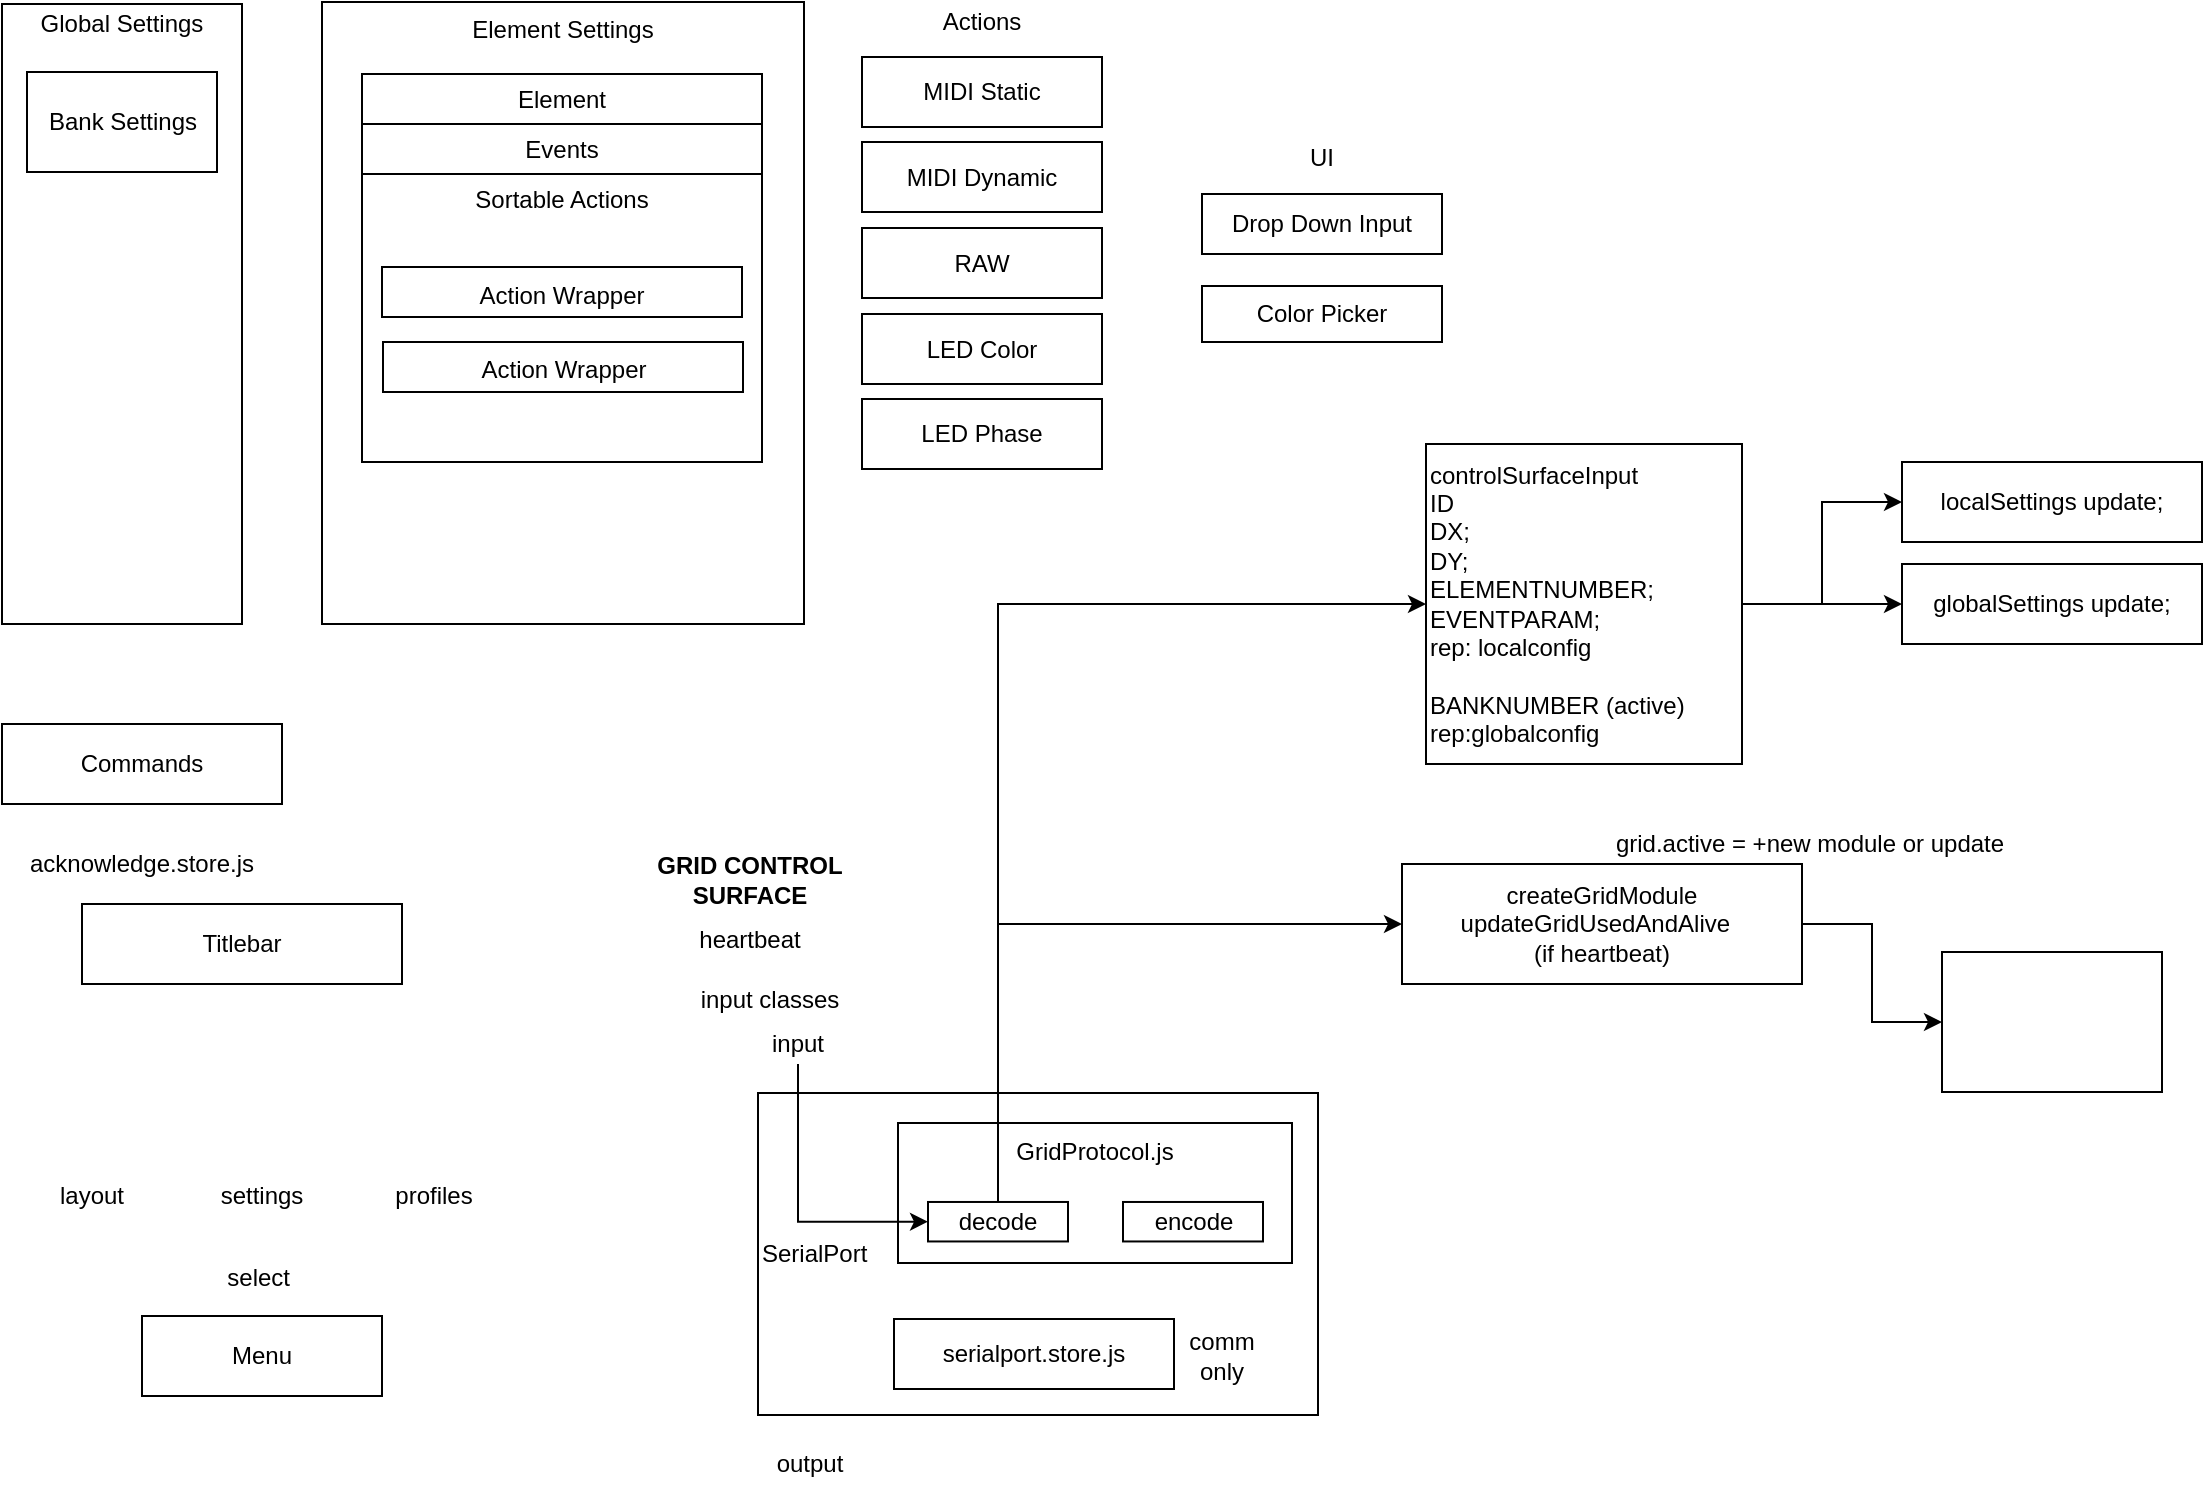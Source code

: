 <mxfile version="11.1.4" type="device"><diagram id="6L7tghgnBee7W7i77VSy" name="JSON"><mxGraphModel dx="1024" dy="605" grid="1" gridSize="10" guides="1" tooltips="1" connect="1" arrows="1" fold="1" page="1" pageScale="1" pageWidth="827" pageHeight="1169" math="0" shadow="0"><root><mxCell id="0"/><mxCell id="1" parent="0"/><mxCell id="NFHx82RU3gezMZlHqsQP-8" value="Element Settings" style="rounded=0;whiteSpace=wrap;html=1;verticalAlign=top;" vertex="1" parent="1"><mxGeometry x="190" y="39" width="241" height="311" as="geometry"/></mxCell><mxCell id="NFHx82RU3gezMZlHqsQP-1" value="" style="rounded=0;whiteSpace=wrap;html=1;" vertex="1" parent="1"><mxGeometry x="30" y="40" width="120" height="310" as="geometry"/></mxCell><mxCell id="NFHx82RU3gezMZlHqsQP-2" value="Global Settings" style="text;html=1;strokeColor=none;fillColor=none;align=center;verticalAlign=middle;whiteSpace=wrap;rounded=0;" vertex="1" parent="1"><mxGeometry x="30" y="40" width="120" height="20" as="geometry"/></mxCell><mxCell id="NFHx82RU3gezMZlHqsQP-4" value="Bank Settings" style="rounded=0;whiteSpace=wrap;html=1;" vertex="1" parent="1"><mxGeometry x="42.5" y="74" width="95" height="50" as="geometry"/></mxCell><mxCell id="NFHx82RU3gezMZlHqsQP-11" value="Commands" style="rounded=0;whiteSpace=wrap;html=1;" vertex="1" parent="1"><mxGeometry x="30" y="400" width="140" height="40" as="geometry"/></mxCell><mxCell id="NFHx82RU3gezMZlHqsQP-17" value="MIDI Static" style="rounded=0;whiteSpace=wrap;html=1;" vertex="1" parent="1"><mxGeometry x="460" y="66.5" width="120" height="35" as="geometry"/></mxCell><mxCell id="NFHx82RU3gezMZlHqsQP-18" value="MIDI Dynamic" style="rounded=0;whiteSpace=wrap;html=1;" vertex="1" parent="1"><mxGeometry x="460" y="109" width="120" height="35" as="geometry"/></mxCell><mxCell id="NFHx82RU3gezMZlHqsQP-19" value="RAW" style="rounded=0;whiteSpace=wrap;html=1;" vertex="1" parent="1"><mxGeometry x="460" y="152" width="120" height="35" as="geometry"/></mxCell><mxCell id="NFHx82RU3gezMZlHqsQP-20" value="LED Color" style="rounded=0;whiteSpace=wrap;html=1;" vertex="1" parent="1"><mxGeometry x="460" y="195" width="120" height="35" as="geometry"/></mxCell><mxCell id="NFHx82RU3gezMZlHqsQP-21" value="LED Phase" style="rounded=0;whiteSpace=wrap;html=1;" vertex="1" parent="1"><mxGeometry x="460" y="237.5" width="120" height="35" as="geometry"/></mxCell><mxCell id="NFHx82RU3gezMZlHqsQP-22" value="Actions" style="text;html=1;strokeColor=none;fillColor=none;align=center;verticalAlign=middle;whiteSpace=wrap;rounded=0;" vertex="1" parent="1"><mxGeometry x="500" y="39" width="40" height="20" as="geometry"/></mxCell><mxCell id="NFHx82RU3gezMZlHqsQP-24" value="Drop Down Input" style="rounded=0;whiteSpace=wrap;html=1;" vertex="1" parent="1"><mxGeometry x="630" y="135" width="120" height="30" as="geometry"/></mxCell><mxCell id="NFHx82RU3gezMZlHqsQP-25" value="Color Picker" style="rounded=0;whiteSpace=wrap;html=1;" vertex="1" parent="1"><mxGeometry x="630" y="181" width="120" height="28" as="geometry"/></mxCell><mxCell id="NFHx82RU3gezMZlHqsQP-26" value="UI" style="text;html=1;strokeColor=none;fillColor=none;align=center;verticalAlign=middle;whiteSpace=wrap;rounded=0;" vertex="1" parent="1"><mxGeometry x="670" y="106.5" width="40" height="20" as="geometry"/></mxCell><mxCell id="NFHx82RU3gezMZlHqsQP-29" value="" style="group" vertex="1" connectable="0" parent="1"><mxGeometry x="210" y="75" width="200" height="194" as="geometry"/></mxCell><mxCell id="NFHx82RU3gezMZlHqsQP-15" value="Sortable Actions" style="rounded=0;whiteSpace=wrap;html=1;verticalAlign=top;" vertex="1" parent="NFHx82RU3gezMZlHqsQP-29"><mxGeometry y="49" width="200" height="145" as="geometry"/></mxCell><mxCell id="NFHx82RU3gezMZlHqsQP-10" value="Element" style="rounded=0;whiteSpace=wrap;html=1;" vertex="1" parent="NFHx82RU3gezMZlHqsQP-29"><mxGeometry width="200" height="25" as="geometry"/></mxCell><mxCell id="NFHx82RU3gezMZlHqsQP-12" value="Events" style="rounded=0;whiteSpace=wrap;html=1;" vertex="1" parent="NFHx82RU3gezMZlHqsQP-29"><mxGeometry y="25" width="200" height="25" as="geometry"/></mxCell><mxCell id="NFHx82RU3gezMZlHqsQP-13" value="Action Wrapper" style="rounded=0;whiteSpace=wrap;html=1;verticalAlign=top;" vertex="1" parent="NFHx82RU3gezMZlHqsQP-29"><mxGeometry x="10" y="96.5" width="180" height="25" as="geometry"/></mxCell><mxCell id="NFHx82RU3gezMZlHqsQP-16" value="Action Wrapper" style="rounded=0;whiteSpace=wrap;html=1;verticalAlign=top;" vertex="1" parent="NFHx82RU3gezMZlHqsQP-29"><mxGeometry x="10.5" y="134" width="180" height="25" as="geometry"/></mxCell><mxCell id="NFHx82RU3gezMZlHqsQP-30" value="Titlebar" style="rounded=0;whiteSpace=wrap;html=1;" vertex="1" parent="1"><mxGeometry x="70" y="490" width="160" height="40" as="geometry"/></mxCell><mxCell id="NFHx82RU3gezMZlHqsQP-32" value="SerialPort" style="rounded=0;whiteSpace=wrap;html=1;align=left;verticalAlign=middle;" vertex="1" parent="1"><mxGeometry x="408" y="584.5" width="280" height="161" as="geometry"/></mxCell><mxCell id="NFHx82RU3gezMZlHqsQP-33" value="acknowledge.store.js" style="text;html=1;strokeColor=none;fillColor=none;align=center;verticalAlign=middle;whiteSpace=wrap;rounded=0;" vertex="1" parent="1"><mxGeometry x="80" y="460" width="40" height="20" as="geometry"/></mxCell><mxCell id="NFHx82RU3gezMZlHqsQP-34" value="serialport.store.js" style="rounded=0;whiteSpace=wrap;html=1;" vertex="1" parent="1"><mxGeometry x="476" y="697.5" width="140" height="35" as="geometry"/></mxCell><mxCell id="NFHx82RU3gezMZlHqsQP-35" value="Menu" style="rounded=0;whiteSpace=wrap;html=1;" vertex="1" parent="1"><mxGeometry x="100" y="696" width="120" height="40" as="geometry"/></mxCell><mxCell id="NFHx82RU3gezMZlHqsQP-36" value="select&amp;nbsp;" style="text;html=1;strokeColor=none;fillColor=none;align=center;verticalAlign=middle;whiteSpace=wrap;rounded=0;" vertex="1" parent="1"><mxGeometry x="130" y="658" width="60" height="38" as="geometry"/></mxCell><mxCell id="NFHx82RU3gezMZlHqsQP-39" value="layout" style="text;html=1;strokeColor=none;fillColor=none;align=center;verticalAlign=middle;whiteSpace=wrap;rounded=0;" vertex="1" parent="1"><mxGeometry x="39.5" y="620" width="70" height="32" as="geometry"/></mxCell><mxCell id="NFHx82RU3gezMZlHqsQP-40" value="settings" style="text;html=1;strokeColor=none;fillColor=none;align=center;verticalAlign=middle;whiteSpace=wrap;rounded=0;" vertex="1" parent="1"><mxGeometry x="125" y="620" width="70" height="32" as="geometry"/></mxCell><mxCell id="NFHx82RU3gezMZlHqsQP-41" value="profiles" style="text;html=1;strokeColor=none;fillColor=none;align=center;verticalAlign=middle;whiteSpace=wrap;rounded=0;" vertex="1" parent="1"><mxGeometry x="210.5" y="620" width="70" height="32" as="geometry"/></mxCell><mxCell id="NFHx82RU3gezMZlHqsQP-42" value="heartbeat" style="text;html=1;strokeColor=none;fillColor=none;align=center;verticalAlign=middle;whiteSpace=wrap;rounded=0;" vertex="1" parent="1"><mxGeometry x="359" y="497.5" width="90" height="20" as="geometry"/></mxCell><mxCell id="NFHx82RU3gezMZlHqsQP-43" value="input classes" style="text;html=1;strokeColor=none;fillColor=none;align=center;verticalAlign=middle;whiteSpace=wrap;rounded=0;" vertex="1" parent="1"><mxGeometry x="369" y="527.5" width="90" height="20" as="geometry"/></mxCell><mxCell id="NFHx82RU3gezMZlHqsQP-45" value="input" style="text;html=1;strokeColor=none;fillColor=none;align=center;verticalAlign=middle;whiteSpace=wrap;rounded=0;" vertex="1" parent="1"><mxGeometry x="408" y="550" width="40" height="20" as="geometry"/></mxCell><mxCell id="NFHx82RU3gezMZlHqsQP-46" value="output" style="text;html=1;strokeColor=none;fillColor=none;align=center;verticalAlign=middle;whiteSpace=wrap;rounded=0;" vertex="1" parent="1"><mxGeometry x="414" y="760" width="40" height="20" as="geometry"/></mxCell><mxCell id="NFHx82RU3gezMZlHqsQP-48" value="GRID CONTROL SURFACE" style="text;html=1;strokeColor=none;fillColor=none;align=center;verticalAlign=middle;whiteSpace=wrap;rounded=0;fontStyle=1" vertex="1" parent="1"><mxGeometry x="348" y="452.5" width="112" height="50" as="geometry"/></mxCell><mxCell id="NFHx82RU3gezMZlHqsQP-57" value="" style="group" vertex="1" connectable="0" parent="1"><mxGeometry x="478" y="599.5" width="197" height="70" as="geometry"/></mxCell><mxCell id="NFHx82RU3gezMZlHqsQP-49" value="GridProtocol.js" style="rounded=0;whiteSpace=wrap;html=1;align=center;verticalAlign=top;" vertex="1" parent="NFHx82RU3gezMZlHqsQP-57"><mxGeometry width="197" height="70" as="geometry"/></mxCell><mxCell id="NFHx82RU3gezMZlHqsQP-50" value="decode" style="rounded=0;whiteSpace=wrap;html=1;align=center;" vertex="1" parent="NFHx82RU3gezMZlHqsQP-57"><mxGeometry x="15" y="39.487" width="70" height="19.744" as="geometry"/></mxCell><mxCell id="NFHx82RU3gezMZlHqsQP-51" value="encode" style="rounded=0;whiteSpace=wrap;html=1;align=center;" vertex="1" parent="NFHx82RU3gezMZlHqsQP-57"><mxGeometry x="112.5" y="39.487" width="70" height="19.744" as="geometry"/></mxCell><mxCell id="NFHx82RU3gezMZlHqsQP-59" value="comm only" style="text;html=1;strokeColor=none;fillColor=none;align=center;verticalAlign=middle;whiteSpace=wrap;rounded=0;" vertex="1" parent="1"><mxGeometry x="620" y="705.5" width="40" height="20" as="geometry"/></mxCell><mxCell id="NFHx82RU3gezMZlHqsQP-67" value="" style="edgeStyle=orthogonalEdgeStyle;rounded=0;orthogonalLoop=1;jettySize=auto;html=1;" edge="1" parent="1" source="NFHx82RU3gezMZlHqsQP-61" target="NFHx82RU3gezMZlHqsQP-66"><mxGeometry relative="1" as="geometry"/></mxCell><mxCell id="NFHx82RU3gezMZlHqsQP-61" value="createGridModule&lt;br&gt;updateGridUsedAndAlive&amp;nbsp;&amp;nbsp;&lt;br&gt;(if heartbeat)" style="rounded=0;whiteSpace=wrap;html=1;align=center;" vertex="1" parent="1"><mxGeometry x="730" y="470" width="200" height="60" as="geometry"/></mxCell><mxCell id="NFHx82RU3gezMZlHqsQP-66" value="" style="rounded=0;whiteSpace=wrap;html=1;align=center;" vertex="1" parent="1"><mxGeometry x="1000" y="514" width="110" height="70" as="geometry"/></mxCell><mxCell id="NFHx82RU3gezMZlHqsQP-62" style="edgeStyle=orthogonalEdgeStyle;rounded=0;orthogonalLoop=1;jettySize=auto;html=1;exitX=0.5;exitY=1;exitDx=0;exitDy=0;entryX=0;entryY=0.5;entryDx=0;entryDy=0;" edge="1" parent="1" source="NFHx82RU3gezMZlHqsQP-45" target="NFHx82RU3gezMZlHqsQP-50"><mxGeometry relative="1" as="geometry"/></mxCell><mxCell id="NFHx82RU3gezMZlHqsQP-63" style="edgeStyle=orthogonalEdgeStyle;rounded=0;orthogonalLoop=1;jettySize=auto;html=1;exitX=0.5;exitY=0;exitDx=0;exitDy=0;entryX=0;entryY=0.5;entryDx=0;entryDy=0;" edge="1" parent="1" source="NFHx82RU3gezMZlHqsQP-50" target="NFHx82RU3gezMZlHqsQP-61"><mxGeometry relative="1" as="geometry"/></mxCell><mxCell id="NFHx82RU3gezMZlHqsQP-70" value="" style="edgeStyle=orthogonalEdgeStyle;rounded=0;orthogonalLoop=1;jettySize=auto;html=1;" edge="1" parent="1" source="NFHx82RU3gezMZlHqsQP-64" target="NFHx82RU3gezMZlHqsQP-69"><mxGeometry relative="1" as="geometry"/></mxCell><mxCell id="NFHx82RU3gezMZlHqsQP-72" style="edgeStyle=orthogonalEdgeStyle;rounded=0;orthogonalLoop=1;jettySize=auto;html=1;exitX=1;exitY=0.5;exitDx=0;exitDy=0;" edge="1" parent="1" source="NFHx82RU3gezMZlHqsQP-64" target="NFHx82RU3gezMZlHqsQP-71"><mxGeometry relative="1" as="geometry"/></mxCell><mxCell id="NFHx82RU3gezMZlHqsQP-64" value="controlSurfaceInput&lt;br&gt;ID&lt;br&gt;DX;&lt;br&gt;DY;&lt;br&gt;ELEMENTNUMBER;&lt;br&gt;EVENTPARAM;&lt;br&gt;rep: localconfig&lt;br&gt;&lt;br&gt;BANKNUMBER (active)&lt;br&gt;rep:globalconfig" style="rounded=0;whiteSpace=wrap;html=1;align=left;" vertex="1" parent="1"><mxGeometry x="742" y="260" width="158" height="160" as="geometry"/></mxCell><mxCell id="NFHx82RU3gezMZlHqsQP-69" value="localSettings update;" style="rounded=0;whiteSpace=wrap;html=1;align=center;" vertex="1" parent="1"><mxGeometry x="980" y="269" width="150" height="40" as="geometry"/></mxCell><mxCell id="NFHx82RU3gezMZlHqsQP-65" style="edgeStyle=orthogonalEdgeStyle;rounded=0;orthogonalLoop=1;jettySize=auto;html=1;exitX=0.5;exitY=0;exitDx=0;exitDy=0;entryX=0;entryY=0.5;entryDx=0;entryDy=0;" edge="1" parent="1" source="NFHx82RU3gezMZlHqsQP-50" target="NFHx82RU3gezMZlHqsQP-64"><mxGeometry relative="1" as="geometry"/></mxCell><mxCell id="NFHx82RU3gezMZlHqsQP-68" value="grid.active = +new module or update" style="text;html=1;strokeColor=none;fillColor=none;align=center;verticalAlign=middle;whiteSpace=wrap;rounded=0;" vertex="1" parent="1"><mxGeometry x="813" y="450" width="242" height="20" as="geometry"/></mxCell><mxCell id="NFHx82RU3gezMZlHqsQP-71" value="globalSettings update;" style="rounded=0;whiteSpace=wrap;html=1;align=center;" vertex="1" parent="1"><mxGeometry x="980" y="320" width="150" height="40" as="geometry"/></mxCell></root></mxGraphModel></diagram></mxfile>